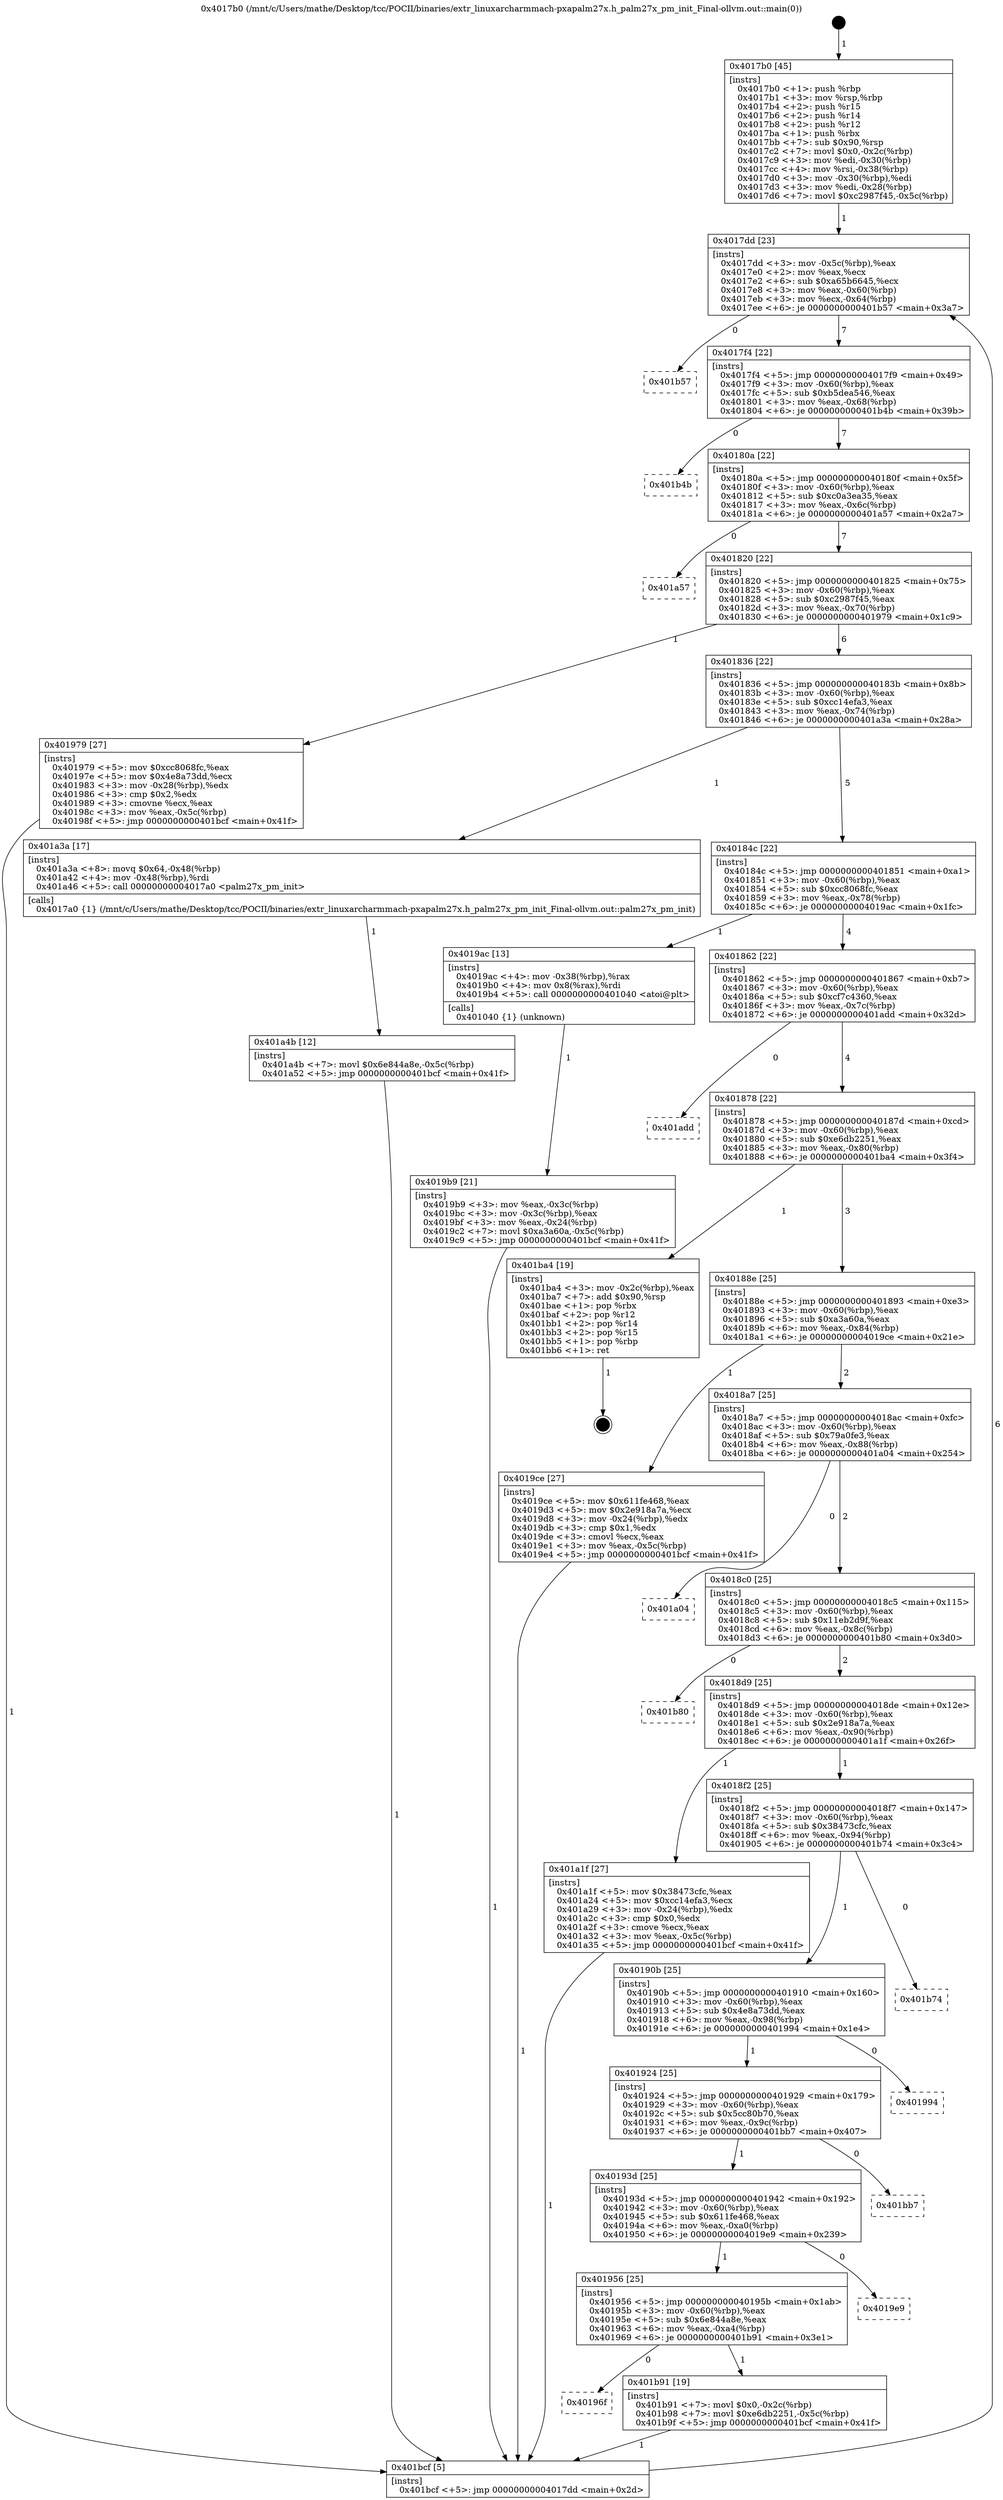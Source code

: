digraph "0x4017b0" {
  label = "0x4017b0 (/mnt/c/Users/mathe/Desktop/tcc/POCII/binaries/extr_linuxarcharmmach-pxapalm27x.h_palm27x_pm_init_Final-ollvm.out::main(0))"
  labelloc = "t"
  node[shape=record]

  Entry [label="",width=0.3,height=0.3,shape=circle,fillcolor=black,style=filled]
  "0x4017dd" [label="{
     0x4017dd [23]\l
     | [instrs]\l
     &nbsp;&nbsp;0x4017dd \<+3\>: mov -0x5c(%rbp),%eax\l
     &nbsp;&nbsp;0x4017e0 \<+2\>: mov %eax,%ecx\l
     &nbsp;&nbsp;0x4017e2 \<+6\>: sub $0xa65b6645,%ecx\l
     &nbsp;&nbsp;0x4017e8 \<+3\>: mov %eax,-0x60(%rbp)\l
     &nbsp;&nbsp;0x4017eb \<+3\>: mov %ecx,-0x64(%rbp)\l
     &nbsp;&nbsp;0x4017ee \<+6\>: je 0000000000401b57 \<main+0x3a7\>\l
  }"]
  "0x401b57" [label="{
     0x401b57\l
  }", style=dashed]
  "0x4017f4" [label="{
     0x4017f4 [22]\l
     | [instrs]\l
     &nbsp;&nbsp;0x4017f4 \<+5\>: jmp 00000000004017f9 \<main+0x49\>\l
     &nbsp;&nbsp;0x4017f9 \<+3\>: mov -0x60(%rbp),%eax\l
     &nbsp;&nbsp;0x4017fc \<+5\>: sub $0xb5dea546,%eax\l
     &nbsp;&nbsp;0x401801 \<+3\>: mov %eax,-0x68(%rbp)\l
     &nbsp;&nbsp;0x401804 \<+6\>: je 0000000000401b4b \<main+0x39b\>\l
  }"]
  Exit [label="",width=0.3,height=0.3,shape=circle,fillcolor=black,style=filled,peripheries=2]
  "0x401b4b" [label="{
     0x401b4b\l
  }", style=dashed]
  "0x40180a" [label="{
     0x40180a [22]\l
     | [instrs]\l
     &nbsp;&nbsp;0x40180a \<+5\>: jmp 000000000040180f \<main+0x5f\>\l
     &nbsp;&nbsp;0x40180f \<+3\>: mov -0x60(%rbp),%eax\l
     &nbsp;&nbsp;0x401812 \<+5\>: sub $0xc0a3ea35,%eax\l
     &nbsp;&nbsp;0x401817 \<+3\>: mov %eax,-0x6c(%rbp)\l
     &nbsp;&nbsp;0x40181a \<+6\>: je 0000000000401a57 \<main+0x2a7\>\l
  }"]
  "0x40196f" [label="{
     0x40196f\l
  }", style=dashed]
  "0x401a57" [label="{
     0x401a57\l
  }", style=dashed]
  "0x401820" [label="{
     0x401820 [22]\l
     | [instrs]\l
     &nbsp;&nbsp;0x401820 \<+5\>: jmp 0000000000401825 \<main+0x75\>\l
     &nbsp;&nbsp;0x401825 \<+3\>: mov -0x60(%rbp),%eax\l
     &nbsp;&nbsp;0x401828 \<+5\>: sub $0xc2987f45,%eax\l
     &nbsp;&nbsp;0x40182d \<+3\>: mov %eax,-0x70(%rbp)\l
     &nbsp;&nbsp;0x401830 \<+6\>: je 0000000000401979 \<main+0x1c9\>\l
  }"]
  "0x401b91" [label="{
     0x401b91 [19]\l
     | [instrs]\l
     &nbsp;&nbsp;0x401b91 \<+7\>: movl $0x0,-0x2c(%rbp)\l
     &nbsp;&nbsp;0x401b98 \<+7\>: movl $0xe6db2251,-0x5c(%rbp)\l
     &nbsp;&nbsp;0x401b9f \<+5\>: jmp 0000000000401bcf \<main+0x41f\>\l
  }"]
  "0x401979" [label="{
     0x401979 [27]\l
     | [instrs]\l
     &nbsp;&nbsp;0x401979 \<+5\>: mov $0xcc8068fc,%eax\l
     &nbsp;&nbsp;0x40197e \<+5\>: mov $0x4e8a73dd,%ecx\l
     &nbsp;&nbsp;0x401983 \<+3\>: mov -0x28(%rbp),%edx\l
     &nbsp;&nbsp;0x401986 \<+3\>: cmp $0x2,%edx\l
     &nbsp;&nbsp;0x401989 \<+3\>: cmovne %ecx,%eax\l
     &nbsp;&nbsp;0x40198c \<+3\>: mov %eax,-0x5c(%rbp)\l
     &nbsp;&nbsp;0x40198f \<+5\>: jmp 0000000000401bcf \<main+0x41f\>\l
  }"]
  "0x401836" [label="{
     0x401836 [22]\l
     | [instrs]\l
     &nbsp;&nbsp;0x401836 \<+5\>: jmp 000000000040183b \<main+0x8b\>\l
     &nbsp;&nbsp;0x40183b \<+3\>: mov -0x60(%rbp),%eax\l
     &nbsp;&nbsp;0x40183e \<+5\>: sub $0xcc14efa3,%eax\l
     &nbsp;&nbsp;0x401843 \<+3\>: mov %eax,-0x74(%rbp)\l
     &nbsp;&nbsp;0x401846 \<+6\>: je 0000000000401a3a \<main+0x28a\>\l
  }"]
  "0x401bcf" [label="{
     0x401bcf [5]\l
     | [instrs]\l
     &nbsp;&nbsp;0x401bcf \<+5\>: jmp 00000000004017dd \<main+0x2d\>\l
  }"]
  "0x4017b0" [label="{
     0x4017b0 [45]\l
     | [instrs]\l
     &nbsp;&nbsp;0x4017b0 \<+1\>: push %rbp\l
     &nbsp;&nbsp;0x4017b1 \<+3\>: mov %rsp,%rbp\l
     &nbsp;&nbsp;0x4017b4 \<+2\>: push %r15\l
     &nbsp;&nbsp;0x4017b6 \<+2\>: push %r14\l
     &nbsp;&nbsp;0x4017b8 \<+2\>: push %r12\l
     &nbsp;&nbsp;0x4017ba \<+1\>: push %rbx\l
     &nbsp;&nbsp;0x4017bb \<+7\>: sub $0x90,%rsp\l
     &nbsp;&nbsp;0x4017c2 \<+7\>: movl $0x0,-0x2c(%rbp)\l
     &nbsp;&nbsp;0x4017c9 \<+3\>: mov %edi,-0x30(%rbp)\l
     &nbsp;&nbsp;0x4017cc \<+4\>: mov %rsi,-0x38(%rbp)\l
     &nbsp;&nbsp;0x4017d0 \<+3\>: mov -0x30(%rbp),%edi\l
     &nbsp;&nbsp;0x4017d3 \<+3\>: mov %edi,-0x28(%rbp)\l
     &nbsp;&nbsp;0x4017d6 \<+7\>: movl $0xc2987f45,-0x5c(%rbp)\l
  }"]
  "0x401956" [label="{
     0x401956 [25]\l
     | [instrs]\l
     &nbsp;&nbsp;0x401956 \<+5\>: jmp 000000000040195b \<main+0x1ab\>\l
     &nbsp;&nbsp;0x40195b \<+3\>: mov -0x60(%rbp),%eax\l
     &nbsp;&nbsp;0x40195e \<+5\>: sub $0x6e844a8e,%eax\l
     &nbsp;&nbsp;0x401963 \<+6\>: mov %eax,-0xa4(%rbp)\l
     &nbsp;&nbsp;0x401969 \<+6\>: je 0000000000401b91 \<main+0x3e1\>\l
  }"]
  "0x401a3a" [label="{
     0x401a3a [17]\l
     | [instrs]\l
     &nbsp;&nbsp;0x401a3a \<+8\>: movq $0x64,-0x48(%rbp)\l
     &nbsp;&nbsp;0x401a42 \<+4\>: mov -0x48(%rbp),%rdi\l
     &nbsp;&nbsp;0x401a46 \<+5\>: call 00000000004017a0 \<palm27x_pm_init\>\l
     | [calls]\l
     &nbsp;&nbsp;0x4017a0 \{1\} (/mnt/c/Users/mathe/Desktop/tcc/POCII/binaries/extr_linuxarcharmmach-pxapalm27x.h_palm27x_pm_init_Final-ollvm.out::palm27x_pm_init)\l
  }"]
  "0x40184c" [label="{
     0x40184c [22]\l
     | [instrs]\l
     &nbsp;&nbsp;0x40184c \<+5\>: jmp 0000000000401851 \<main+0xa1\>\l
     &nbsp;&nbsp;0x401851 \<+3\>: mov -0x60(%rbp),%eax\l
     &nbsp;&nbsp;0x401854 \<+5\>: sub $0xcc8068fc,%eax\l
     &nbsp;&nbsp;0x401859 \<+3\>: mov %eax,-0x78(%rbp)\l
     &nbsp;&nbsp;0x40185c \<+6\>: je 00000000004019ac \<main+0x1fc\>\l
  }"]
  "0x4019e9" [label="{
     0x4019e9\l
  }", style=dashed]
  "0x4019ac" [label="{
     0x4019ac [13]\l
     | [instrs]\l
     &nbsp;&nbsp;0x4019ac \<+4\>: mov -0x38(%rbp),%rax\l
     &nbsp;&nbsp;0x4019b0 \<+4\>: mov 0x8(%rax),%rdi\l
     &nbsp;&nbsp;0x4019b4 \<+5\>: call 0000000000401040 \<atoi@plt\>\l
     | [calls]\l
     &nbsp;&nbsp;0x401040 \{1\} (unknown)\l
  }"]
  "0x401862" [label="{
     0x401862 [22]\l
     | [instrs]\l
     &nbsp;&nbsp;0x401862 \<+5\>: jmp 0000000000401867 \<main+0xb7\>\l
     &nbsp;&nbsp;0x401867 \<+3\>: mov -0x60(%rbp),%eax\l
     &nbsp;&nbsp;0x40186a \<+5\>: sub $0xcf7c4360,%eax\l
     &nbsp;&nbsp;0x40186f \<+3\>: mov %eax,-0x7c(%rbp)\l
     &nbsp;&nbsp;0x401872 \<+6\>: je 0000000000401add \<main+0x32d\>\l
  }"]
  "0x4019b9" [label="{
     0x4019b9 [21]\l
     | [instrs]\l
     &nbsp;&nbsp;0x4019b9 \<+3\>: mov %eax,-0x3c(%rbp)\l
     &nbsp;&nbsp;0x4019bc \<+3\>: mov -0x3c(%rbp),%eax\l
     &nbsp;&nbsp;0x4019bf \<+3\>: mov %eax,-0x24(%rbp)\l
     &nbsp;&nbsp;0x4019c2 \<+7\>: movl $0xa3a60a,-0x5c(%rbp)\l
     &nbsp;&nbsp;0x4019c9 \<+5\>: jmp 0000000000401bcf \<main+0x41f\>\l
  }"]
  "0x40193d" [label="{
     0x40193d [25]\l
     | [instrs]\l
     &nbsp;&nbsp;0x40193d \<+5\>: jmp 0000000000401942 \<main+0x192\>\l
     &nbsp;&nbsp;0x401942 \<+3\>: mov -0x60(%rbp),%eax\l
     &nbsp;&nbsp;0x401945 \<+5\>: sub $0x611fe468,%eax\l
     &nbsp;&nbsp;0x40194a \<+6\>: mov %eax,-0xa0(%rbp)\l
     &nbsp;&nbsp;0x401950 \<+6\>: je 00000000004019e9 \<main+0x239\>\l
  }"]
  "0x401add" [label="{
     0x401add\l
  }", style=dashed]
  "0x401878" [label="{
     0x401878 [22]\l
     | [instrs]\l
     &nbsp;&nbsp;0x401878 \<+5\>: jmp 000000000040187d \<main+0xcd\>\l
     &nbsp;&nbsp;0x40187d \<+3\>: mov -0x60(%rbp),%eax\l
     &nbsp;&nbsp;0x401880 \<+5\>: sub $0xe6db2251,%eax\l
     &nbsp;&nbsp;0x401885 \<+3\>: mov %eax,-0x80(%rbp)\l
     &nbsp;&nbsp;0x401888 \<+6\>: je 0000000000401ba4 \<main+0x3f4\>\l
  }"]
  "0x401bb7" [label="{
     0x401bb7\l
  }", style=dashed]
  "0x401ba4" [label="{
     0x401ba4 [19]\l
     | [instrs]\l
     &nbsp;&nbsp;0x401ba4 \<+3\>: mov -0x2c(%rbp),%eax\l
     &nbsp;&nbsp;0x401ba7 \<+7\>: add $0x90,%rsp\l
     &nbsp;&nbsp;0x401bae \<+1\>: pop %rbx\l
     &nbsp;&nbsp;0x401baf \<+2\>: pop %r12\l
     &nbsp;&nbsp;0x401bb1 \<+2\>: pop %r14\l
     &nbsp;&nbsp;0x401bb3 \<+2\>: pop %r15\l
     &nbsp;&nbsp;0x401bb5 \<+1\>: pop %rbp\l
     &nbsp;&nbsp;0x401bb6 \<+1\>: ret\l
  }"]
  "0x40188e" [label="{
     0x40188e [25]\l
     | [instrs]\l
     &nbsp;&nbsp;0x40188e \<+5\>: jmp 0000000000401893 \<main+0xe3\>\l
     &nbsp;&nbsp;0x401893 \<+3\>: mov -0x60(%rbp),%eax\l
     &nbsp;&nbsp;0x401896 \<+5\>: sub $0xa3a60a,%eax\l
     &nbsp;&nbsp;0x40189b \<+6\>: mov %eax,-0x84(%rbp)\l
     &nbsp;&nbsp;0x4018a1 \<+6\>: je 00000000004019ce \<main+0x21e\>\l
  }"]
  "0x401924" [label="{
     0x401924 [25]\l
     | [instrs]\l
     &nbsp;&nbsp;0x401924 \<+5\>: jmp 0000000000401929 \<main+0x179\>\l
     &nbsp;&nbsp;0x401929 \<+3\>: mov -0x60(%rbp),%eax\l
     &nbsp;&nbsp;0x40192c \<+5\>: sub $0x5cc80b70,%eax\l
     &nbsp;&nbsp;0x401931 \<+6\>: mov %eax,-0x9c(%rbp)\l
     &nbsp;&nbsp;0x401937 \<+6\>: je 0000000000401bb7 \<main+0x407\>\l
  }"]
  "0x4019ce" [label="{
     0x4019ce [27]\l
     | [instrs]\l
     &nbsp;&nbsp;0x4019ce \<+5\>: mov $0x611fe468,%eax\l
     &nbsp;&nbsp;0x4019d3 \<+5\>: mov $0x2e918a7a,%ecx\l
     &nbsp;&nbsp;0x4019d8 \<+3\>: mov -0x24(%rbp),%edx\l
     &nbsp;&nbsp;0x4019db \<+3\>: cmp $0x1,%edx\l
     &nbsp;&nbsp;0x4019de \<+3\>: cmovl %ecx,%eax\l
     &nbsp;&nbsp;0x4019e1 \<+3\>: mov %eax,-0x5c(%rbp)\l
     &nbsp;&nbsp;0x4019e4 \<+5\>: jmp 0000000000401bcf \<main+0x41f\>\l
  }"]
  "0x4018a7" [label="{
     0x4018a7 [25]\l
     | [instrs]\l
     &nbsp;&nbsp;0x4018a7 \<+5\>: jmp 00000000004018ac \<main+0xfc\>\l
     &nbsp;&nbsp;0x4018ac \<+3\>: mov -0x60(%rbp),%eax\l
     &nbsp;&nbsp;0x4018af \<+5\>: sub $0x79a0fe3,%eax\l
     &nbsp;&nbsp;0x4018b4 \<+6\>: mov %eax,-0x88(%rbp)\l
     &nbsp;&nbsp;0x4018ba \<+6\>: je 0000000000401a04 \<main+0x254\>\l
  }"]
  "0x401994" [label="{
     0x401994\l
  }", style=dashed]
  "0x401a04" [label="{
     0x401a04\l
  }", style=dashed]
  "0x4018c0" [label="{
     0x4018c0 [25]\l
     | [instrs]\l
     &nbsp;&nbsp;0x4018c0 \<+5\>: jmp 00000000004018c5 \<main+0x115\>\l
     &nbsp;&nbsp;0x4018c5 \<+3\>: mov -0x60(%rbp),%eax\l
     &nbsp;&nbsp;0x4018c8 \<+5\>: sub $0x11eb2d9f,%eax\l
     &nbsp;&nbsp;0x4018cd \<+6\>: mov %eax,-0x8c(%rbp)\l
     &nbsp;&nbsp;0x4018d3 \<+6\>: je 0000000000401b80 \<main+0x3d0\>\l
  }"]
  "0x40190b" [label="{
     0x40190b [25]\l
     | [instrs]\l
     &nbsp;&nbsp;0x40190b \<+5\>: jmp 0000000000401910 \<main+0x160\>\l
     &nbsp;&nbsp;0x401910 \<+3\>: mov -0x60(%rbp),%eax\l
     &nbsp;&nbsp;0x401913 \<+5\>: sub $0x4e8a73dd,%eax\l
     &nbsp;&nbsp;0x401918 \<+6\>: mov %eax,-0x98(%rbp)\l
     &nbsp;&nbsp;0x40191e \<+6\>: je 0000000000401994 \<main+0x1e4\>\l
  }"]
  "0x401b80" [label="{
     0x401b80\l
  }", style=dashed]
  "0x4018d9" [label="{
     0x4018d9 [25]\l
     | [instrs]\l
     &nbsp;&nbsp;0x4018d9 \<+5\>: jmp 00000000004018de \<main+0x12e\>\l
     &nbsp;&nbsp;0x4018de \<+3\>: mov -0x60(%rbp),%eax\l
     &nbsp;&nbsp;0x4018e1 \<+5\>: sub $0x2e918a7a,%eax\l
     &nbsp;&nbsp;0x4018e6 \<+6\>: mov %eax,-0x90(%rbp)\l
     &nbsp;&nbsp;0x4018ec \<+6\>: je 0000000000401a1f \<main+0x26f\>\l
  }"]
  "0x401b74" [label="{
     0x401b74\l
  }", style=dashed]
  "0x401a1f" [label="{
     0x401a1f [27]\l
     | [instrs]\l
     &nbsp;&nbsp;0x401a1f \<+5\>: mov $0x38473cfc,%eax\l
     &nbsp;&nbsp;0x401a24 \<+5\>: mov $0xcc14efa3,%ecx\l
     &nbsp;&nbsp;0x401a29 \<+3\>: mov -0x24(%rbp),%edx\l
     &nbsp;&nbsp;0x401a2c \<+3\>: cmp $0x0,%edx\l
     &nbsp;&nbsp;0x401a2f \<+3\>: cmove %ecx,%eax\l
     &nbsp;&nbsp;0x401a32 \<+3\>: mov %eax,-0x5c(%rbp)\l
     &nbsp;&nbsp;0x401a35 \<+5\>: jmp 0000000000401bcf \<main+0x41f\>\l
  }"]
  "0x4018f2" [label="{
     0x4018f2 [25]\l
     | [instrs]\l
     &nbsp;&nbsp;0x4018f2 \<+5\>: jmp 00000000004018f7 \<main+0x147\>\l
     &nbsp;&nbsp;0x4018f7 \<+3\>: mov -0x60(%rbp),%eax\l
     &nbsp;&nbsp;0x4018fa \<+5\>: sub $0x38473cfc,%eax\l
     &nbsp;&nbsp;0x4018ff \<+6\>: mov %eax,-0x94(%rbp)\l
     &nbsp;&nbsp;0x401905 \<+6\>: je 0000000000401b74 \<main+0x3c4\>\l
  }"]
  "0x401a4b" [label="{
     0x401a4b [12]\l
     | [instrs]\l
     &nbsp;&nbsp;0x401a4b \<+7\>: movl $0x6e844a8e,-0x5c(%rbp)\l
     &nbsp;&nbsp;0x401a52 \<+5\>: jmp 0000000000401bcf \<main+0x41f\>\l
  }"]
  Entry -> "0x4017b0" [label=" 1"]
  "0x4017dd" -> "0x401b57" [label=" 0"]
  "0x4017dd" -> "0x4017f4" [label=" 7"]
  "0x401ba4" -> Exit [label=" 1"]
  "0x4017f4" -> "0x401b4b" [label=" 0"]
  "0x4017f4" -> "0x40180a" [label=" 7"]
  "0x401b91" -> "0x401bcf" [label=" 1"]
  "0x40180a" -> "0x401a57" [label=" 0"]
  "0x40180a" -> "0x401820" [label=" 7"]
  "0x401956" -> "0x40196f" [label=" 0"]
  "0x401820" -> "0x401979" [label=" 1"]
  "0x401820" -> "0x401836" [label=" 6"]
  "0x401979" -> "0x401bcf" [label=" 1"]
  "0x4017b0" -> "0x4017dd" [label=" 1"]
  "0x401bcf" -> "0x4017dd" [label=" 6"]
  "0x401956" -> "0x401b91" [label=" 1"]
  "0x401836" -> "0x401a3a" [label=" 1"]
  "0x401836" -> "0x40184c" [label=" 5"]
  "0x40193d" -> "0x401956" [label=" 1"]
  "0x40184c" -> "0x4019ac" [label=" 1"]
  "0x40184c" -> "0x401862" [label=" 4"]
  "0x4019ac" -> "0x4019b9" [label=" 1"]
  "0x4019b9" -> "0x401bcf" [label=" 1"]
  "0x40193d" -> "0x4019e9" [label=" 0"]
  "0x401862" -> "0x401add" [label=" 0"]
  "0x401862" -> "0x401878" [label=" 4"]
  "0x401924" -> "0x40193d" [label=" 1"]
  "0x401878" -> "0x401ba4" [label=" 1"]
  "0x401878" -> "0x40188e" [label=" 3"]
  "0x401924" -> "0x401bb7" [label=" 0"]
  "0x40188e" -> "0x4019ce" [label=" 1"]
  "0x40188e" -> "0x4018a7" [label=" 2"]
  "0x4019ce" -> "0x401bcf" [label=" 1"]
  "0x40190b" -> "0x401924" [label=" 1"]
  "0x4018a7" -> "0x401a04" [label=" 0"]
  "0x4018a7" -> "0x4018c0" [label=" 2"]
  "0x40190b" -> "0x401994" [label=" 0"]
  "0x4018c0" -> "0x401b80" [label=" 0"]
  "0x4018c0" -> "0x4018d9" [label=" 2"]
  "0x4018f2" -> "0x40190b" [label=" 1"]
  "0x4018d9" -> "0x401a1f" [label=" 1"]
  "0x4018d9" -> "0x4018f2" [label=" 1"]
  "0x401a1f" -> "0x401bcf" [label=" 1"]
  "0x401a3a" -> "0x401a4b" [label=" 1"]
  "0x401a4b" -> "0x401bcf" [label=" 1"]
  "0x4018f2" -> "0x401b74" [label=" 0"]
}
